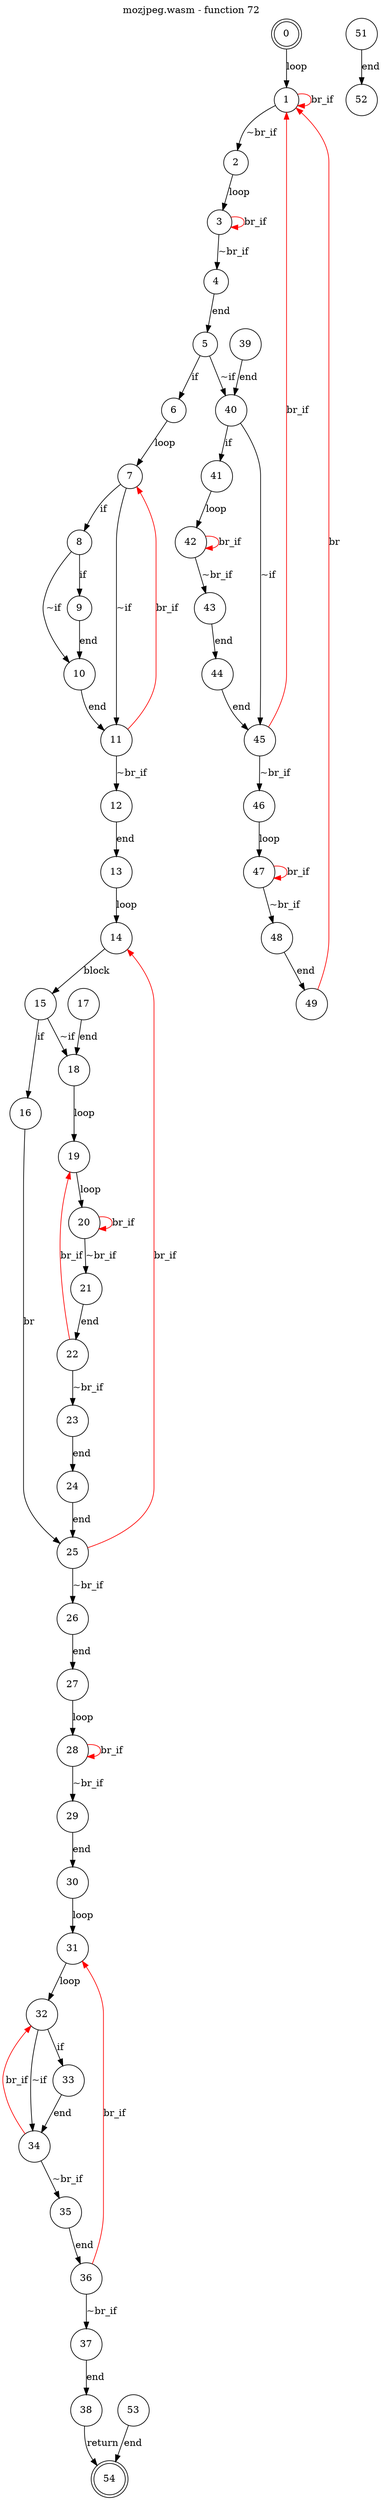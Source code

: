 digraph finite_state_machine {
    label = "mozjpeg.wasm - function 72"
    labelloc =  t
    labelfontsize = 16
    labelfontcolor = black
    labelfontname = "Helvetica"
    node [shape = doublecircle]; 0 54;
    node [shape = circle];
    0 -> 1[label = "loop"];
    1 -> 2[label = "~br_if"];
    1 -> 1[color="red" label = "br_if"];
    2 -> 3[label = "loop"];
    3 -> 4[label = "~br_if"];
    3 -> 3[color="red" label = "br_if"];
    4 -> 5[label = "end"];
    5 -> 6[label = "if"];
    5 -> 40[label = "~if"];
    6 -> 7[label = "loop"];
    7 -> 8[label = "if"];
    7 -> 11[label = "~if"];
    8 -> 9[label = "if"];
    8 -> 10[label = "~if"];
    9 -> 10[label = "end"];
    10 -> 11[label = "end"];
    11 -> 12[label = "~br_if"];
    11 -> 7[color="red" label = "br_if"];
    12 -> 13[label = "end"];
    13 -> 14[label = "loop"];
    14 -> 15[label = "block"];
    15 -> 16[label = "if"];
    15 -> 18[label = "~if"];
    16 -> 25[label = "br"];
    17 -> 18[label = "end"];
    18 -> 19[label = "loop"];
    19 -> 20[label = "loop"];
    20 -> 21[label = "~br_if"];
    20 -> 20[color="red" label = "br_if"];
    21 -> 22[label = "end"];
    22 -> 23[label = "~br_if"];
    22 -> 19[color="red" label = "br_if"];
    23 -> 24[label = "end"];
    24 -> 25[label = "end"];
    25 -> 26[label = "~br_if"];
    25 -> 14[color="red" label = "br_if"];
    26 -> 27[label = "end"];
    27 -> 28[label = "loop"];
    28 -> 29[label = "~br_if"];
    28 -> 28[color="red" label = "br_if"];
    29 -> 30[label = "end"];
    30 -> 31[label = "loop"];
    31 -> 32[label = "loop"];
    32 -> 33[label = "if"];
    32 -> 34[label = "~if"];
    33 -> 34[label = "end"];
    34 -> 35[label = "~br_if"];
    34 -> 32[color="red" label = "br_if"];
    35 -> 36[label = "end"];
    36 -> 37[label = "~br_if"];
    36 -> 31[color="red" label = "br_if"];
    37 -> 38[label = "end"];
    38 -> 54[label = "return"];
    39 -> 40[label = "end"];
    40 -> 41[label = "if"];
    40 -> 45[label = "~if"];
    41 -> 42[label = "loop"];
    42 -> 43[label = "~br_if"];
    42 -> 42[color="red" label = "br_if"];
    43 -> 44[label = "end"];
    44 -> 45[label = "end"];
    45 -> 46[label = "~br_if"];
    45 -> 1[color="red" label = "br_if"];
    46 -> 47[label = "loop"];
    47 -> 48[label = "~br_if"];
    47 -> 47[color="red" label = "br_if"];
    48 -> 49[label = "end"];
    49 -> 1[color="red" label = "br"];
    51 -> 52[label = "end"];
    53 -> 54[label = "end"];
}
